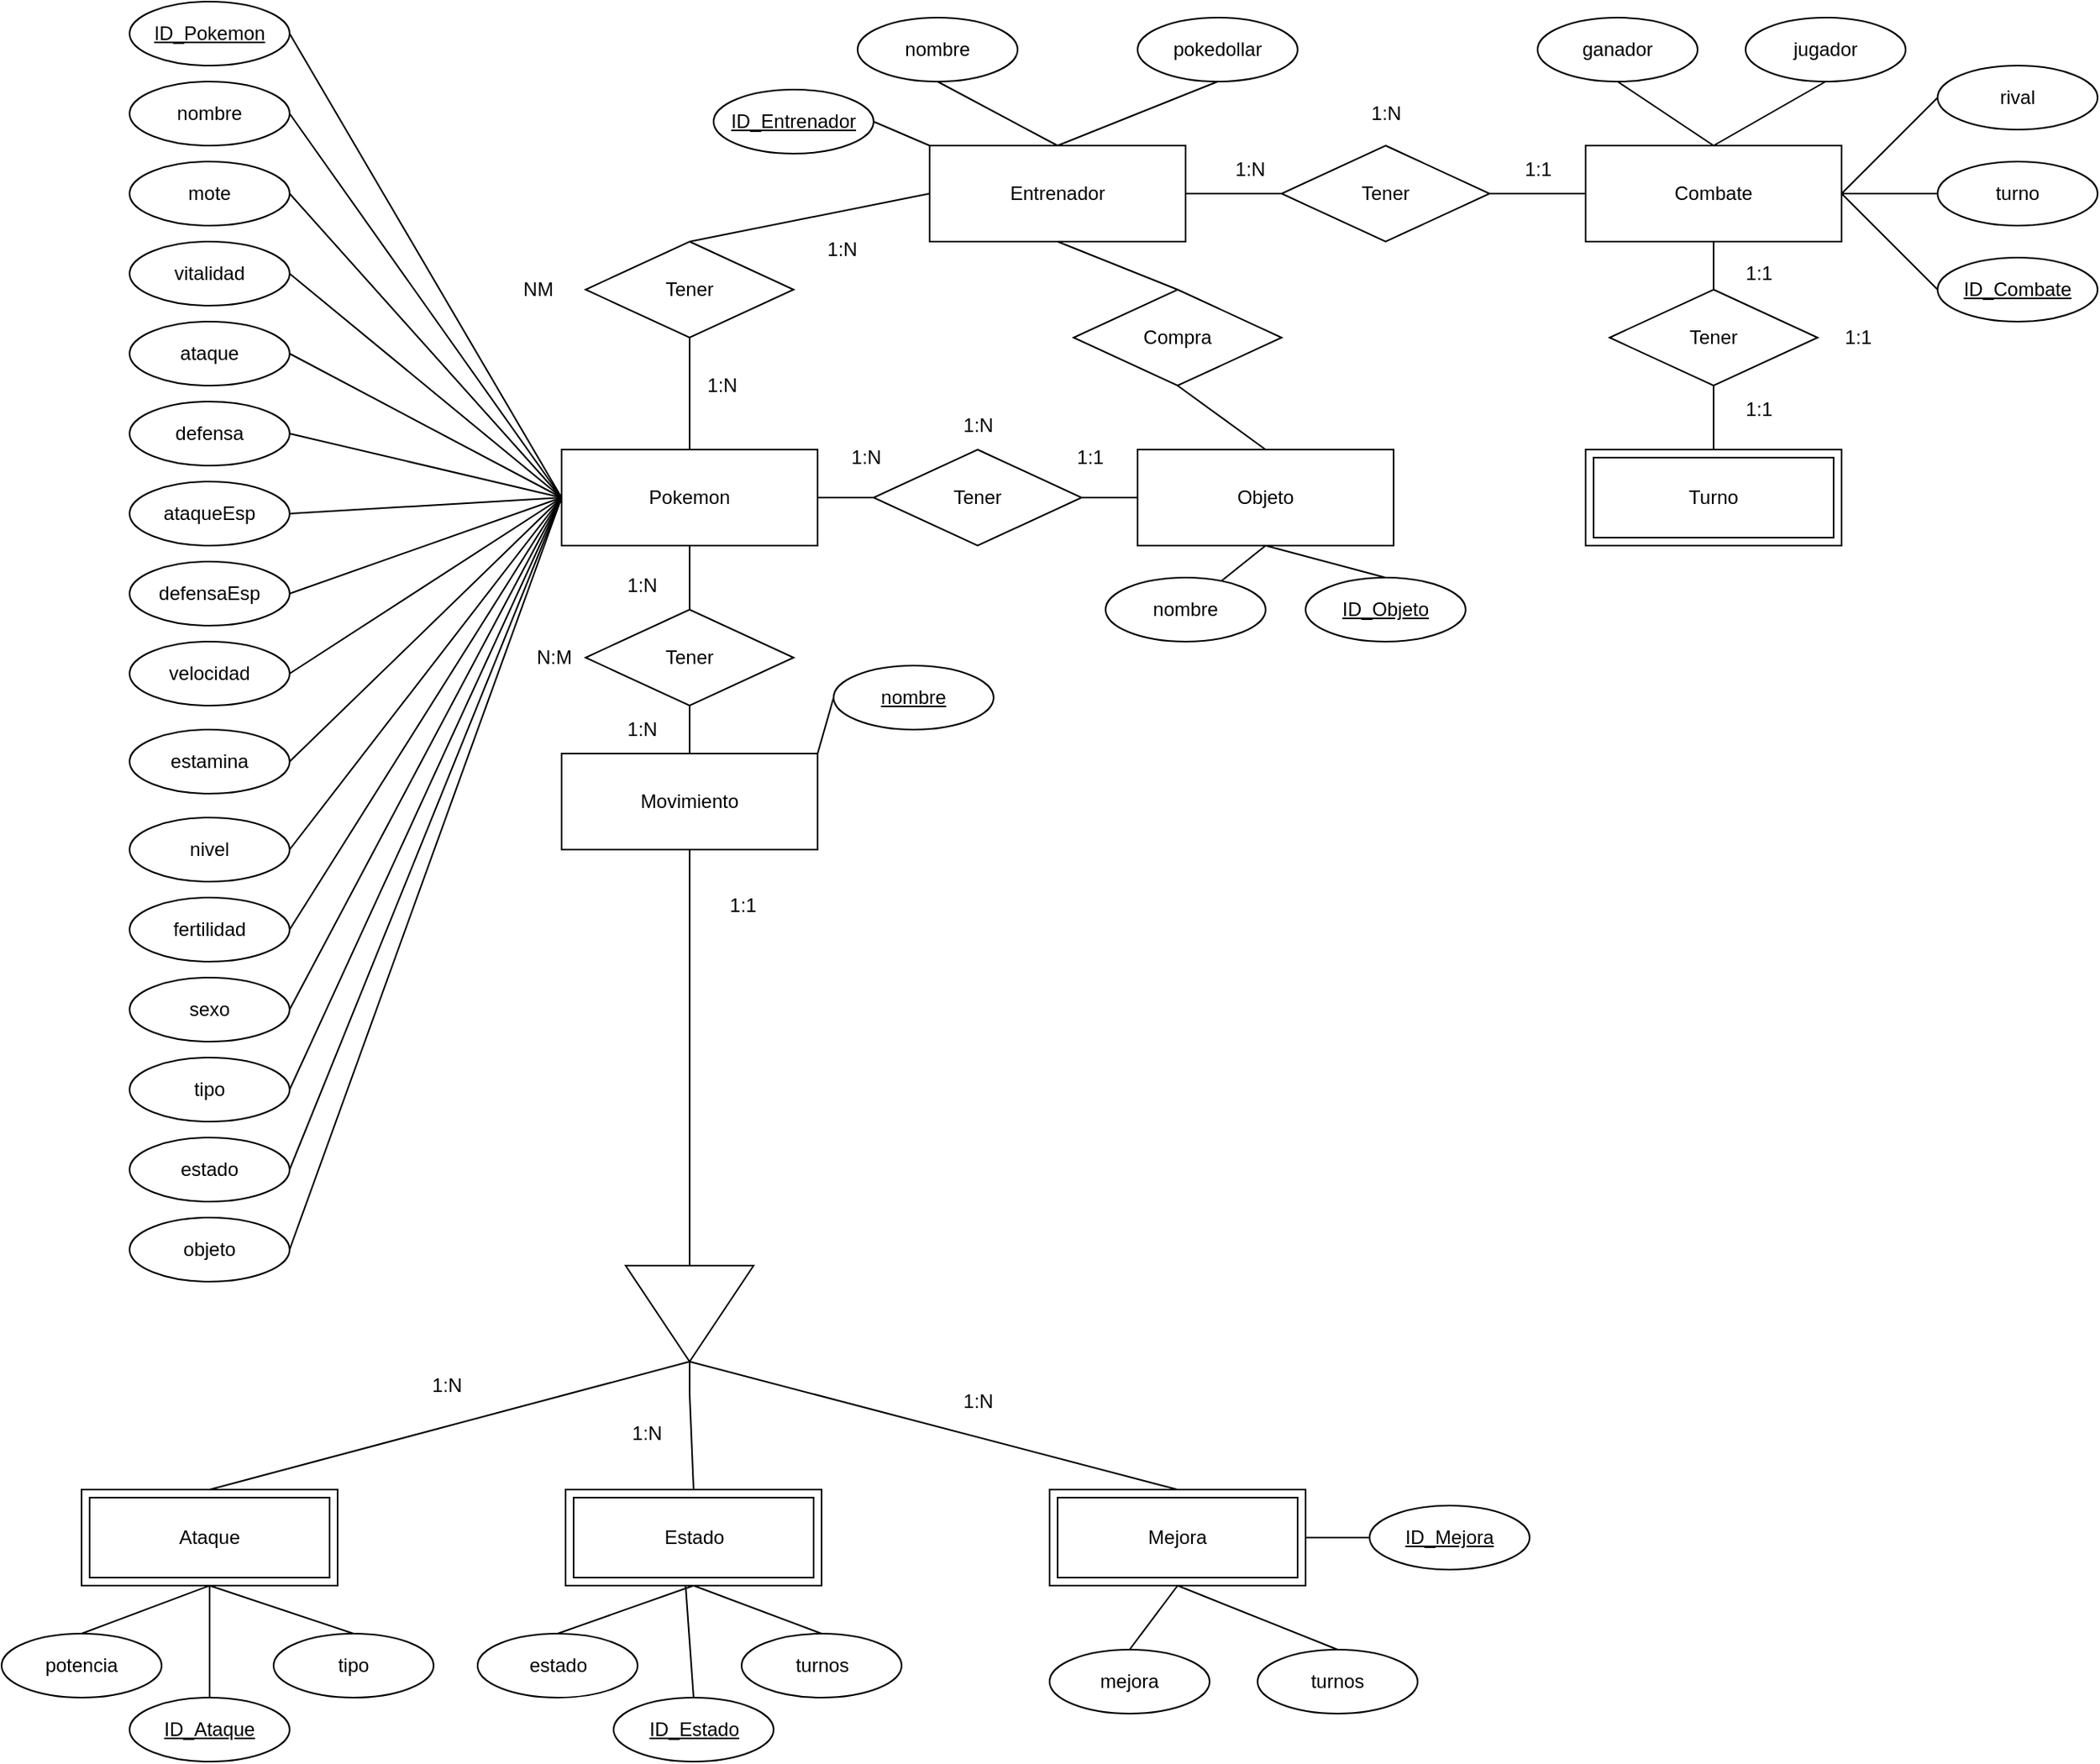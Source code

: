 <mxfile version="21.0.8" type="device"><diagram id="R2lEEEUBdFMjLlhIrx00" name="Page-1"><mxGraphModel dx="1290" dy="573" grid="1" gridSize="10" guides="1" tooltips="1" connect="1" arrows="1" fold="1" page="1" pageScale="1" pageWidth="2336" pageHeight="1654" math="0" shadow="0" extFonts="Permanent Marker^https://fonts.googleapis.com/css?family=Permanent+Marker"><root><mxCell id="0"/><mxCell id="1" parent="0"/><mxCell id="IlwlPCWpuFUstCvkWMvJ-2" value="Pokemon" style="whiteSpace=wrap;html=1;align=center;glass=0;gradientColor=none;" parent="1" vertex="1"><mxGeometry x="440" y="380" width="160" height="60" as="geometry"/></mxCell><mxCell id="IlwlPCWpuFUstCvkWMvJ-13" value="&lt;span style=&quot;border-color: var(--border-color);&quot;&gt;nombre&lt;/span&gt;" style="ellipse;whiteSpace=wrap;html=1;" parent="1" vertex="1"><mxGeometry x="170" y="150" width="100" height="40" as="geometry"/></mxCell><mxCell id="IlwlPCWpuFUstCvkWMvJ-14" value="mote" style="ellipse;whiteSpace=wrap;html=1;" parent="1" vertex="1"><mxGeometry x="170" y="200" width="100" height="40" as="geometry"/></mxCell><mxCell id="IlwlPCWpuFUstCvkWMvJ-15" value="vitalidad" style="ellipse;whiteSpace=wrap;html=1;" parent="1" vertex="1"><mxGeometry x="170" y="250" width="100" height="40" as="geometry"/></mxCell><mxCell id="IlwlPCWpuFUstCvkWMvJ-16" value="ataque" style="ellipse;whiteSpace=wrap;html=1;" parent="1" vertex="1"><mxGeometry x="170" y="300" width="100" height="40" as="geometry"/></mxCell><mxCell id="IlwlPCWpuFUstCvkWMvJ-17" value="defensa" style="ellipse;whiteSpace=wrap;html=1;" parent="1" vertex="1"><mxGeometry x="170" y="350" width="100" height="40" as="geometry"/></mxCell><mxCell id="IlwlPCWpuFUstCvkWMvJ-18" value="ataqueEsp" style="ellipse;whiteSpace=wrap;html=1;" parent="1" vertex="1"><mxGeometry x="170" y="400" width="100" height="40" as="geometry"/></mxCell><mxCell id="IlwlPCWpuFUstCvkWMvJ-19" value="defensaEsp" style="ellipse;whiteSpace=wrap;html=1;" parent="1" vertex="1"><mxGeometry x="170" y="450" width="100" height="40" as="geometry"/></mxCell><mxCell id="IlwlPCWpuFUstCvkWMvJ-20" value="velocidad" style="ellipse;whiteSpace=wrap;html=1;" parent="1" vertex="1"><mxGeometry x="170" y="500" width="100" height="40" as="geometry"/></mxCell><mxCell id="IlwlPCWpuFUstCvkWMvJ-21" value="estamina" style="ellipse;whiteSpace=wrap;html=1;" parent="1" vertex="1"><mxGeometry x="170" y="555" width="100" height="40" as="geometry"/></mxCell><mxCell id="IlwlPCWpuFUstCvkWMvJ-22" value="nivel" style="ellipse;whiteSpace=wrap;html=1;" parent="1" vertex="1"><mxGeometry x="170" y="610" width="100" height="40" as="geometry"/></mxCell><mxCell id="IlwlPCWpuFUstCvkWMvJ-23" value="fertilidad" style="ellipse;whiteSpace=wrap;html=1;" parent="1" vertex="1"><mxGeometry x="170" y="660" width="100" height="40" as="geometry"/></mxCell><mxCell id="IlwlPCWpuFUstCvkWMvJ-24" value="sexo" style="ellipse;whiteSpace=wrap;html=1;" parent="1" vertex="1"><mxGeometry x="170" y="710" width="100" height="40" as="geometry"/></mxCell><mxCell id="IlwlPCWpuFUstCvkWMvJ-25" value="tipo" style="ellipse;whiteSpace=wrap;html=1;" parent="1" vertex="1"><mxGeometry x="170" y="760" width="100" height="40" as="geometry"/></mxCell><mxCell id="IlwlPCWpuFUstCvkWMvJ-26" value="estado" style="ellipse;whiteSpace=wrap;html=1;" parent="1" vertex="1"><mxGeometry x="170" y="810" width="100" height="40" as="geometry"/></mxCell><mxCell id="IlwlPCWpuFUstCvkWMvJ-27" value="objeto" style="ellipse;whiteSpace=wrap;html=1;" parent="1" vertex="1"><mxGeometry x="170" y="860" width="100" height="40" as="geometry"/></mxCell><mxCell id="IlwlPCWpuFUstCvkWMvJ-29" value="Entrenador" style="whiteSpace=wrap;html=1;align=center;glass=0;gradientColor=none;" parent="1" vertex="1"><mxGeometry x="670" y="190" width="160" height="60" as="geometry"/></mxCell><mxCell id="IlwlPCWpuFUstCvkWMvJ-30" value="Ataque" style="shape=ext;margin=3;double=1;whiteSpace=wrap;html=1;align=center;glass=0;noLabel=0;" parent="1" vertex="1"><mxGeometry x="140" y="1030" width="160" height="60" as="geometry"/></mxCell><mxCell id="IlwlPCWpuFUstCvkWMvJ-33" value="Estado" style="shape=ext;margin=3;double=1;whiteSpace=wrap;html=1;align=center;glass=0;noLabel=0;" parent="1" vertex="1"><mxGeometry x="442.5" y="1030" width="160" height="60" as="geometry"/></mxCell><mxCell id="IlwlPCWpuFUstCvkWMvJ-34" value="Mejora" style="shape=ext;margin=3;double=1;whiteSpace=wrap;html=1;align=center;glass=0;noLabel=0;" parent="1" vertex="1"><mxGeometry x="745" y="1030" width="160" height="60" as="geometry"/></mxCell><mxCell id="IlwlPCWpuFUstCvkWMvJ-35" value="Movimiento" style="whiteSpace=wrap;html=1;align=center;glass=0;gradientColor=none;" parent="1" vertex="1"><mxGeometry x="440" y="570" width="160" height="60" as="geometry"/></mxCell><mxCell id="IlwlPCWpuFUstCvkWMvJ-36" value="" style="endArrow=none;html=1;rounded=0;exitX=1;exitY=0.5;exitDx=0;exitDy=0;entryX=0;entryY=0.5;entryDx=0;entryDy=0;" parent="1" source="IlwlPCWpuFUstCvkWMvJ-13" target="IlwlPCWpuFUstCvkWMvJ-2" edge="1"><mxGeometry relative="1" as="geometry"><mxPoint x="470" y="430" as="sourcePoint"/><mxPoint x="630" y="430" as="targetPoint"/></mxGeometry></mxCell><mxCell id="IlwlPCWpuFUstCvkWMvJ-37" value="" style="endArrow=none;html=1;rounded=0;exitX=1;exitY=0.5;exitDx=0;exitDy=0;entryX=0;entryY=0.5;entryDx=0;entryDy=0;" parent="1" source="IlwlPCWpuFUstCvkWMvJ-14" target="IlwlPCWpuFUstCvkWMvJ-2" edge="1"><mxGeometry relative="1" as="geometry"><mxPoint x="330" y="180" as="sourcePoint"/><mxPoint x="480" y="250" as="targetPoint"/></mxGeometry></mxCell><mxCell id="IlwlPCWpuFUstCvkWMvJ-38" value="" style="endArrow=none;html=1;rounded=0;exitX=1;exitY=0.5;exitDx=0;exitDy=0;entryX=0;entryY=0.5;entryDx=0;entryDy=0;" parent="1" source="IlwlPCWpuFUstCvkWMvJ-15" target="IlwlPCWpuFUstCvkWMvJ-2" edge="1"><mxGeometry relative="1" as="geometry"><mxPoint x="330" y="230" as="sourcePoint"/><mxPoint x="490" y="260" as="targetPoint"/></mxGeometry></mxCell><mxCell id="IlwlPCWpuFUstCvkWMvJ-39" value="" style="endArrow=none;html=1;rounded=0;exitX=1;exitY=0.5;exitDx=0;exitDy=0;entryX=0;entryY=0.5;entryDx=0;entryDy=0;" parent="1" source="IlwlPCWpuFUstCvkWMvJ-16" target="IlwlPCWpuFUstCvkWMvJ-2" edge="1"><mxGeometry relative="1" as="geometry"><mxPoint x="330" y="280" as="sourcePoint"/><mxPoint x="490" y="260" as="targetPoint"/></mxGeometry></mxCell><mxCell id="IlwlPCWpuFUstCvkWMvJ-40" value="" style="endArrow=none;html=1;rounded=0;exitX=1;exitY=0.5;exitDx=0;exitDy=0;entryX=0;entryY=0.5;entryDx=0;entryDy=0;" parent="1" source="IlwlPCWpuFUstCvkWMvJ-17" target="IlwlPCWpuFUstCvkWMvJ-2" edge="1"><mxGeometry relative="1" as="geometry"><mxPoint x="330" y="330" as="sourcePoint"/><mxPoint x="490" y="260" as="targetPoint"/></mxGeometry></mxCell><mxCell id="IlwlPCWpuFUstCvkWMvJ-41" value="" style="endArrow=none;html=1;rounded=0;exitX=1;exitY=0.5;exitDx=0;exitDy=0;entryX=0;entryY=0.5;entryDx=0;entryDy=0;" parent="1" source="IlwlPCWpuFUstCvkWMvJ-18" target="IlwlPCWpuFUstCvkWMvJ-2" edge="1"><mxGeometry relative="1" as="geometry"><mxPoint x="340" y="340" as="sourcePoint"/><mxPoint x="500" y="270" as="targetPoint"/></mxGeometry></mxCell><mxCell id="IlwlPCWpuFUstCvkWMvJ-42" value="" style="endArrow=none;html=1;rounded=0;exitX=1;exitY=0.5;exitDx=0;exitDy=0;entryX=0;entryY=0.5;entryDx=0;entryDy=0;" parent="1" source="IlwlPCWpuFUstCvkWMvJ-19" target="IlwlPCWpuFUstCvkWMvJ-2" edge="1"><mxGeometry relative="1" as="geometry"><mxPoint x="350" y="350" as="sourcePoint"/><mxPoint x="510" y="280" as="targetPoint"/></mxGeometry></mxCell><mxCell id="IlwlPCWpuFUstCvkWMvJ-43" value="" style="endArrow=none;html=1;rounded=0;exitX=1;exitY=0.5;exitDx=0;exitDy=0;entryX=0;entryY=0.5;entryDx=0;entryDy=0;" parent="1" source="IlwlPCWpuFUstCvkWMvJ-20" target="IlwlPCWpuFUstCvkWMvJ-2" edge="1"><mxGeometry relative="1" as="geometry"><mxPoint x="360" y="360" as="sourcePoint"/><mxPoint x="520" y="290" as="targetPoint"/></mxGeometry></mxCell><mxCell id="IlwlPCWpuFUstCvkWMvJ-44" value="" style="endArrow=none;html=1;rounded=0;exitX=1;exitY=0.5;exitDx=0;exitDy=0;entryX=0;entryY=0.5;entryDx=0;entryDy=0;" parent="1" source="IlwlPCWpuFUstCvkWMvJ-21" target="IlwlPCWpuFUstCvkWMvJ-2" edge="1"><mxGeometry relative="1" as="geometry"><mxPoint x="370" y="370" as="sourcePoint"/><mxPoint x="530" y="300" as="targetPoint"/></mxGeometry></mxCell><mxCell id="IlwlPCWpuFUstCvkWMvJ-45" value="" style="endArrow=none;html=1;rounded=0;exitX=1;exitY=0.5;exitDx=0;exitDy=0;entryX=0;entryY=0.5;entryDx=0;entryDy=0;" parent="1" source="IlwlPCWpuFUstCvkWMvJ-27" target="IlwlPCWpuFUstCvkWMvJ-2" edge="1"><mxGeometry relative="1" as="geometry"><mxPoint x="380" y="380" as="sourcePoint"/><mxPoint x="540" y="310" as="targetPoint"/></mxGeometry></mxCell><mxCell id="IlwlPCWpuFUstCvkWMvJ-46" value="" style="endArrow=none;html=1;rounded=0;exitX=1;exitY=0.5;exitDx=0;exitDy=0;entryX=0;entryY=0.5;entryDx=0;entryDy=0;" parent="1" source="IlwlPCWpuFUstCvkWMvJ-26" target="IlwlPCWpuFUstCvkWMvJ-2" edge="1"><mxGeometry relative="1" as="geometry"><mxPoint x="390" y="390" as="sourcePoint"/><mxPoint x="550" y="320" as="targetPoint"/></mxGeometry></mxCell><mxCell id="IlwlPCWpuFUstCvkWMvJ-47" value="" style="endArrow=none;html=1;rounded=0;exitX=1;exitY=0.5;exitDx=0;exitDy=0;entryX=0;entryY=0.5;entryDx=0;entryDy=0;" parent="1" source="IlwlPCWpuFUstCvkWMvJ-25" target="IlwlPCWpuFUstCvkWMvJ-2" edge="1"><mxGeometry relative="1" as="geometry"><mxPoint x="400" y="400" as="sourcePoint"/><mxPoint x="560" y="330" as="targetPoint"/></mxGeometry></mxCell><mxCell id="IlwlPCWpuFUstCvkWMvJ-48" value="" style="endArrow=none;html=1;rounded=0;exitX=1;exitY=0.5;exitDx=0;exitDy=0;entryX=0;entryY=0.5;entryDx=0;entryDy=0;" parent="1" source="IlwlPCWpuFUstCvkWMvJ-24" target="IlwlPCWpuFUstCvkWMvJ-2" edge="1"><mxGeometry relative="1" as="geometry"><mxPoint x="410" y="410" as="sourcePoint"/><mxPoint x="570" y="340" as="targetPoint"/></mxGeometry></mxCell><mxCell id="IlwlPCWpuFUstCvkWMvJ-49" value="" style="endArrow=none;html=1;rounded=0;exitX=1;exitY=0.5;exitDx=0;exitDy=0;entryX=0;entryY=0.5;entryDx=0;entryDy=0;" parent="1" source="IlwlPCWpuFUstCvkWMvJ-23" target="IlwlPCWpuFUstCvkWMvJ-2" edge="1"><mxGeometry relative="1" as="geometry"><mxPoint x="420" y="420" as="sourcePoint"/><mxPoint x="580" y="350" as="targetPoint"/></mxGeometry></mxCell><mxCell id="IlwlPCWpuFUstCvkWMvJ-50" value="" style="endArrow=none;html=1;rounded=0;exitX=1;exitY=0.5;exitDx=0;exitDy=0;entryX=0;entryY=0.5;entryDx=0;entryDy=0;" parent="1" source="IlwlPCWpuFUstCvkWMvJ-22" target="IlwlPCWpuFUstCvkWMvJ-2" edge="1"><mxGeometry relative="1" as="geometry"><mxPoint x="430" y="430" as="sourcePoint"/><mxPoint x="590" y="360" as="targetPoint"/></mxGeometry></mxCell><mxCell id="IlwlPCWpuFUstCvkWMvJ-51" value="Tener" style="rhombus;whiteSpace=wrap;html=1;glass=0;gradientColor=none;" parent="1" vertex="1"><mxGeometry x="455" y="480" width="130" height="60" as="geometry"/></mxCell><mxCell id="IlwlPCWpuFUstCvkWMvJ-54" value="" style="endArrow=none;html=1;rounded=0;exitX=0.5;exitY=0;exitDx=0;exitDy=0;entryX=0.5;entryY=1;entryDx=0;entryDy=0;" parent="1" source="IlwlPCWpuFUstCvkWMvJ-51" target="IlwlPCWpuFUstCvkWMvJ-2" edge="1"><mxGeometry relative="1" as="geometry"><mxPoint x="330" y="430" as="sourcePoint"/><mxPoint x="450" y="420" as="targetPoint"/></mxGeometry></mxCell><mxCell id="IlwlPCWpuFUstCvkWMvJ-55" value="" style="endArrow=none;html=1;rounded=0;exitX=0.5;exitY=0;exitDx=0;exitDy=0;entryX=0.5;entryY=1;entryDx=0;entryDy=0;" parent="1" source="IlwlPCWpuFUstCvkWMvJ-35" target="IlwlPCWpuFUstCvkWMvJ-51" edge="1"><mxGeometry relative="1" as="geometry"><mxPoint x="340" y="440" as="sourcePoint"/><mxPoint x="460" y="430" as="targetPoint"/></mxGeometry></mxCell><mxCell id="IlwlPCWpuFUstCvkWMvJ-60" value="" style="endArrow=none;html=1;rounded=0;entryX=0.5;entryY=0;entryDx=0;entryDy=0;exitX=1;exitY=0.5;exitDx=0;exitDy=0;" parent="1" source="n3iG6qPtIahuayClcCV3-8" target="IlwlPCWpuFUstCvkWMvJ-34" edge="1"><mxGeometry relative="1" as="geometry"><mxPoint x="695" y="1060" as="sourcePoint"/><mxPoint x="575" y="1070" as="targetPoint"/></mxGeometry></mxCell><mxCell id="IlwlPCWpuFUstCvkWMvJ-62" value="" style="endArrow=none;html=1;rounded=0;exitX=0.5;exitY=1;exitDx=0;exitDy=0;entryX=0;entryY=0.5;entryDx=0;entryDy=0;" parent="1" source="IlwlPCWpuFUstCvkWMvJ-35" target="n3iG6qPtIahuayClcCV3-8" edge="1"><mxGeometry relative="1" as="geometry"><mxPoint x="610" y="640" as="sourcePoint"/><mxPoint x="520" y="720" as="targetPoint"/></mxGeometry></mxCell><mxCell id="IlwlPCWpuFUstCvkWMvJ-63" value="" style="endArrow=none;html=1;rounded=0;entryX=1;entryY=0.5;entryDx=0;entryDy=0;exitX=0.5;exitY=0;exitDx=0;exitDy=0;" parent="1" source="IlwlPCWpuFUstCvkWMvJ-30" target="n3iG6qPtIahuayClcCV3-8" edge="1"><mxGeometry relative="1" as="geometry"><mxPoint x="400" y="910" as="sourcePoint"/><mxPoint x="340" y="1000" as="targetPoint"/></mxGeometry></mxCell><mxCell id="IlwlPCWpuFUstCvkWMvJ-64" value="" style="endArrow=none;html=1;rounded=0;entryX=1;entryY=0.5;entryDx=0;entryDy=0;exitX=0.5;exitY=0;exitDx=0;exitDy=0;" parent="1" source="IlwlPCWpuFUstCvkWMvJ-33" target="n3iG6qPtIahuayClcCV3-8" edge="1"><mxGeometry relative="1" as="geometry"><mxPoint x="520" y="1010" as="sourcePoint"/><mxPoint x="477.5" y="985" as="targetPoint"/><Array as="points"><mxPoint x="520" y="970"/></Array></mxGeometry></mxCell><mxCell id="IlwlPCWpuFUstCvkWMvJ-65" value="potencia" style="ellipse;whiteSpace=wrap;html=1;" parent="1" vertex="1"><mxGeometry x="90" y="1120" width="100" height="40" as="geometry"/></mxCell><mxCell id="IlwlPCWpuFUstCvkWMvJ-66" value="tipo" style="ellipse;whiteSpace=wrap;html=1;" parent="1" vertex="1"><mxGeometry x="260" y="1120" width="100" height="40" as="geometry"/></mxCell><mxCell id="IlwlPCWpuFUstCvkWMvJ-67" value="" style="endArrow=none;html=1;rounded=0;exitX=0.5;exitY=1;exitDx=0;exitDy=0;entryX=0.5;entryY=0;entryDx=0;entryDy=0;" parent="1" source="IlwlPCWpuFUstCvkWMvJ-30" target="IlwlPCWpuFUstCvkWMvJ-65" edge="1"><mxGeometry relative="1" as="geometry"><mxPoint x="280" y="760" as="sourcePoint"/><mxPoint x="280" y="720" as="targetPoint"/></mxGeometry></mxCell><mxCell id="IlwlPCWpuFUstCvkWMvJ-68" value="" style="endArrow=none;html=1;rounded=0;exitX=0.5;exitY=1;exitDx=0;exitDy=0;entryX=0.5;entryY=0;entryDx=0;entryDy=0;" parent="1" source="IlwlPCWpuFUstCvkWMvJ-30" edge="1"><mxGeometry relative="1" as="geometry"><mxPoint x="230" y="1100" as="sourcePoint"/><mxPoint x="310" y="1120" as="targetPoint"/></mxGeometry></mxCell><mxCell id="IlwlPCWpuFUstCvkWMvJ-69" value="estado" style="ellipse;whiteSpace=wrap;html=1;" parent="1" vertex="1"><mxGeometry x="387.5" y="1120" width="100" height="40" as="geometry"/></mxCell><mxCell id="IlwlPCWpuFUstCvkWMvJ-70" value="turnos" style="ellipse;whiteSpace=wrap;html=1;" parent="1" vertex="1"><mxGeometry x="552.5" y="1120" width="100" height="40" as="geometry"/></mxCell><mxCell id="IlwlPCWpuFUstCvkWMvJ-72" value="" style="endArrow=none;html=1;rounded=0;entryX=0.5;entryY=1;entryDx=0;entryDy=0;exitX=0.5;exitY=0;exitDx=0;exitDy=0;" parent="1" source="IlwlPCWpuFUstCvkWMvJ-69" target="IlwlPCWpuFUstCvkWMvJ-33" edge="1"><mxGeometry relative="1" as="geometry"><mxPoint x="532.5" y="1040" as="sourcePoint"/><mxPoint x="480.0" y="995" as="targetPoint"/></mxGeometry></mxCell><mxCell id="IlwlPCWpuFUstCvkWMvJ-73" value="" style="endArrow=none;html=1;rounded=0;entryX=0.5;entryY=1;entryDx=0;entryDy=0;exitX=0.5;exitY=0;exitDx=0;exitDy=0;" parent="1" source="IlwlPCWpuFUstCvkWMvJ-70" target="IlwlPCWpuFUstCvkWMvJ-33" edge="1"><mxGeometry relative="1" as="geometry"><mxPoint x="472.5" y="1130" as="sourcePoint"/><mxPoint x="532.5" y="1100" as="targetPoint"/></mxGeometry></mxCell><mxCell id="IlwlPCWpuFUstCvkWMvJ-74" value="mejora" style="ellipse;whiteSpace=wrap;html=1;" parent="1" vertex="1"><mxGeometry x="745" y="1130" width="100" height="40" as="geometry"/></mxCell><mxCell id="IlwlPCWpuFUstCvkWMvJ-75" value="turnos" style="ellipse;whiteSpace=wrap;html=1;" parent="1" vertex="1"><mxGeometry x="875" y="1130" width="100" height="40" as="geometry"/></mxCell><mxCell id="IlwlPCWpuFUstCvkWMvJ-76" value="" style="endArrow=none;html=1;rounded=0;entryX=0.5;entryY=1;entryDx=0;entryDy=0;exitX=0.5;exitY=0;exitDx=0;exitDy=0;" parent="1" source="IlwlPCWpuFUstCvkWMvJ-74" target="IlwlPCWpuFUstCvkWMvJ-34" edge="1"><mxGeometry relative="1" as="geometry"><mxPoint x="755" y="1320" as="sourcePoint"/><mxPoint x="675.0" y="1290" as="targetPoint"/></mxGeometry></mxCell><mxCell id="IlwlPCWpuFUstCvkWMvJ-77" value="" style="endArrow=none;html=1;rounded=0;entryX=0.5;entryY=1;entryDx=0;entryDy=0;exitX=0.5;exitY=0;exitDx=0;exitDy=0;" parent="1" source="IlwlPCWpuFUstCvkWMvJ-75" target="IlwlPCWpuFUstCvkWMvJ-34" edge="1"><mxGeometry relative="1" as="geometry"><mxPoint x="805" y="1140" as="sourcePoint"/><mxPoint x="835" y="1100" as="targetPoint"/></mxGeometry></mxCell><mxCell id="IlwlPCWpuFUstCvkWMvJ-78" value="&lt;u&gt;nombre&lt;/u&gt;" style="ellipse;whiteSpace=wrap;html=1;" parent="1" vertex="1"><mxGeometry x="610" y="515" width="100" height="40" as="geometry"/></mxCell><mxCell id="IlwlPCWpuFUstCvkWMvJ-79" value="" style="endArrow=none;html=1;rounded=0;exitX=1;exitY=0;exitDx=0;exitDy=0;entryX=0;entryY=0.5;entryDx=0;entryDy=0;" parent="1" source="IlwlPCWpuFUstCvkWMvJ-35" target="IlwlPCWpuFUstCvkWMvJ-78" edge="1"><mxGeometry relative="1" as="geometry"><mxPoint x="530" y="490" as="sourcePoint"/><mxPoint x="530" y="450" as="targetPoint"/></mxGeometry></mxCell><mxCell id="IlwlPCWpuFUstCvkWMvJ-80" value="Tener" style="rhombus;whiteSpace=wrap;html=1;glass=0;gradientColor=none;" parent="1" vertex="1"><mxGeometry x="455" y="250" width="130" height="60" as="geometry"/></mxCell><mxCell id="IlwlPCWpuFUstCvkWMvJ-81" value="" style="endArrow=none;html=1;rounded=0;exitX=0.5;exitY=1;exitDx=0;exitDy=0;entryX=0.5;entryY=0;entryDx=0;entryDy=0;" parent="1" source="IlwlPCWpuFUstCvkWMvJ-80" target="IlwlPCWpuFUstCvkWMvJ-2" edge="1"><mxGeometry relative="1" as="geometry"><mxPoint x="530" y="490" as="sourcePoint"/><mxPoint x="530" y="450" as="targetPoint"/></mxGeometry></mxCell><mxCell id="IlwlPCWpuFUstCvkWMvJ-82" value="" style="endArrow=none;html=1;rounded=0;exitX=0;exitY=0.5;exitDx=0;exitDy=0;entryX=0.5;entryY=0;entryDx=0;entryDy=0;" parent="1" source="IlwlPCWpuFUstCvkWMvJ-29" target="IlwlPCWpuFUstCvkWMvJ-80" edge="1"><mxGeometry relative="1" as="geometry"><mxPoint x="530" y="320" as="sourcePoint"/><mxPoint x="530" y="390" as="targetPoint"/></mxGeometry></mxCell><mxCell id="IlwlPCWpuFUstCvkWMvJ-83" value="nombre" style="ellipse;whiteSpace=wrap;html=1;" parent="1" vertex="1"><mxGeometry x="625" y="110" width="100" height="40" as="geometry"/></mxCell><mxCell id="IlwlPCWpuFUstCvkWMvJ-84" value="pokedollar" style="ellipse;whiteSpace=wrap;html=1;" parent="1" vertex="1"><mxGeometry x="800" y="110" width="100" height="40" as="geometry"/></mxCell><mxCell id="IlwlPCWpuFUstCvkWMvJ-85" value="" style="endArrow=none;html=1;rounded=0;exitX=0.5;exitY=1;exitDx=0;exitDy=0;entryX=0.5;entryY=0;entryDx=0;entryDy=0;" parent="1" source="IlwlPCWpuFUstCvkWMvJ-83" target="IlwlPCWpuFUstCvkWMvJ-29" edge="1"><mxGeometry relative="1" as="geometry"><mxPoint x="680" y="230" as="sourcePoint"/><mxPoint x="530" y="260" as="targetPoint"/></mxGeometry></mxCell><mxCell id="IlwlPCWpuFUstCvkWMvJ-86" value="" style="endArrow=none;html=1;rounded=0;exitX=0.5;exitY=1;exitDx=0;exitDy=0;entryX=0.5;entryY=0;entryDx=0;entryDy=0;" parent="1" source="IlwlPCWpuFUstCvkWMvJ-84" target="IlwlPCWpuFUstCvkWMvJ-29" edge="1"><mxGeometry relative="1" as="geometry"><mxPoint x="685" y="160" as="sourcePoint"/><mxPoint x="760.0" y="200" as="targetPoint"/></mxGeometry></mxCell><mxCell id="IlwlPCWpuFUstCvkWMvJ-91" value="Tener" style="rhombus;whiteSpace=wrap;html=1;glass=0;gradientColor=none;" parent="1" vertex="1"><mxGeometry x="890" y="190" width="130" height="60" as="geometry"/></mxCell><mxCell id="IlwlPCWpuFUstCvkWMvJ-92" value="" style="endArrow=none;html=1;rounded=0;exitX=0;exitY=0.5;exitDx=0;exitDy=0;entryX=1;entryY=0.5;entryDx=0;entryDy=0;" parent="1" source="IlwlPCWpuFUstCvkWMvJ-91" target="IlwlPCWpuFUstCvkWMvJ-29" edge="1"><mxGeometry relative="1" as="geometry"><mxPoint x="860" y="160" as="sourcePoint"/><mxPoint x="760.0" y="200" as="targetPoint"/></mxGeometry></mxCell><mxCell id="IlwlPCWpuFUstCvkWMvJ-93" value="" style="endArrow=none;html=1;rounded=0;exitX=0;exitY=0.5;exitDx=0;exitDy=0;entryX=1;entryY=0.5;entryDx=0;entryDy=0;" parent="1" target="IlwlPCWpuFUstCvkWMvJ-91" edge="1"><mxGeometry relative="1" as="geometry"><mxPoint x="1080" y="220" as="sourcePoint"/><mxPoint x="840.0" y="230" as="targetPoint"/></mxGeometry></mxCell><mxCell id="IlwlPCWpuFUstCvkWMvJ-94" value="ganador" style="ellipse;whiteSpace=wrap;html=1;" parent="1" vertex="1"><mxGeometry x="1050" y="110" width="100" height="40" as="geometry"/></mxCell><mxCell id="IlwlPCWpuFUstCvkWMvJ-95" value="jugador" style="ellipse;whiteSpace=wrap;html=1;" parent="1" vertex="1"><mxGeometry x="1180" y="110" width="100" height="40" as="geometry"/></mxCell><mxCell id="IlwlPCWpuFUstCvkWMvJ-96" value="rival" style="ellipse;whiteSpace=wrap;html=1;" parent="1" vertex="1"><mxGeometry x="1300" y="140" width="100" height="40" as="geometry"/></mxCell><mxCell id="IlwlPCWpuFUstCvkWMvJ-97" value="turno" style="ellipse;whiteSpace=wrap;html=1;" parent="1" vertex="1"><mxGeometry x="1300" y="200" width="100" height="40" as="geometry"/></mxCell><mxCell id="IlwlPCWpuFUstCvkWMvJ-98" value="" style="endArrow=none;html=1;rounded=0;exitX=0.5;exitY=1;exitDx=0;exitDy=0;entryX=0.5;entryY=0;entryDx=0;entryDy=0;" parent="1" source="IlwlPCWpuFUstCvkWMvJ-94" edge="1"><mxGeometry relative="1" as="geometry"><mxPoint x="680" y="230" as="sourcePoint"/><mxPoint x="1160" y="190" as="targetPoint"/></mxGeometry></mxCell><mxCell id="IlwlPCWpuFUstCvkWMvJ-99" value="" style="endArrow=none;html=1;rounded=0;exitX=0.5;exitY=1;exitDx=0;exitDy=0;entryX=0.5;entryY=0;entryDx=0;entryDy=0;" parent="1" source="IlwlPCWpuFUstCvkWMvJ-95" edge="1"><mxGeometry relative="1" as="geometry"><mxPoint x="1110" y="160" as="sourcePoint"/><mxPoint x="1160" y="190" as="targetPoint"/></mxGeometry></mxCell><mxCell id="IlwlPCWpuFUstCvkWMvJ-100" value="" style="endArrow=none;html=1;rounded=0;exitX=0;exitY=0.5;exitDx=0;exitDy=0;entryX=1;entryY=0.5;entryDx=0;entryDy=0;" parent="1" source="IlwlPCWpuFUstCvkWMvJ-96" edge="1"><mxGeometry relative="1" as="geometry"><mxPoint x="1240" y="160" as="sourcePoint"/><mxPoint x="1240" y="220" as="targetPoint"/></mxGeometry></mxCell><mxCell id="IlwlPCWpuFUstCvkWMvJ-101" value="" style="endArrow=none;html=1;rounded=0;exitX=0;exitY=0.5;exitDx=0;exitDy=0;entryX=1;entryY=0.5;entryDx=0;entryDy=0;" parent="1" source="IlwlPCWpuFUstCvkWMvJ-97" edge="1"><mxGeometry relative="1" as="geometry"><mxPoint x="1310.0" y="170" as="sourcePoint"/><mxPoint x="1240" y="220" as="targetPoint"/></mxGeometry></mxCell><mxCell id="IlwlPCWpuFUstCvkWMvJ-102" value="Turno" style="shape=ext;margin=3;double=1;whiteSpace=wrap;html=1;align=center;glass=0;noLabel=0;" parent="1" vertex="1"><mxGeometry x="1080" y="380" width="160" height="60" as="geometry"/></mxCell><mxCell id="IlwlPCWpuFUstCvkWMvJ-103" value="Tener" style="rhombus;whiteSpace=wrap;html=1;glass=0;gradientColor=none;" parent="1" vertex="1"><mxGeometry x="1095" y="280" width="130" height="60" as="geometry"/></mxCell><mxCell id="IlwlPCWpuFUstCvkWMvJ-104" value="" style="endArrow=none;html=1;rounded=0;exitX=0.5;exitY=1;exitDx=0;exitDy=0;entryX=0.5;entryY=0;entryDx=0;entryDy=0;" parent="1" target="IlwlPCWpuFUstCvkWMvJ-103" edge="1"><mxGeometry relative="1" as="geometry"><mxPoint x="1160" y="250" as="sourcePoint"/><mxPoint x="1170" y="200" as="targetPoint"/></mxGeometry></mxCell><mxCell id="IlwlPCWpuFUstCvkWMvJ-105" value="" style="endArrow=none;html=1;rounded=0;exitX=0.5;exitY=1;exitDx=0;exitDy=0;entryX=0.5;entryY=0;entryDx=0;entryDy=0;" parent="1" source="IlwlPCWpuFUstCvkWMvJ-103" target="IlwlPCWpuFUstCvkWMvJ-102" edge="1"><mxGeometry relative="1" as="geometry"><mxPoint x="1170" y="260" as="sourcePoint"/><mxPoint x="1170" y="290" as="targetPoint"/></mxGeometry></mxCell><mxCell id="IlwlPCWpuFUstCvkWMvJ-106" value="Objeto" style="whiteSpace=wrap;html=1;align=center;glass=0;gradientColor=none;" parent="1" vertex="1"><mxGeometry x="800" y="380" width="160" height="60" as="geometry"/></mxCell><mxCell id="IlwlPCWpuFUstCvkWMvJ-107" value="Tener" style="rhombus;whiteSpace=wrap;html=1;glass=0;gradientColor=none;" parent="1" vertex="1"><mxGeometry x="635" y="380" width="130" height="60" as="geometry"/></mxCell><mxCell id="IlwlPCWpuFUstCvkWMvJ-108" value="" style="endArrow=none;html=1;rounded=0;exitX=0;exitY=0.5;exitDx=0;exitDy=0;entryX=1;entryY=0.5;entryDx=0;entryDy=0;" parent="1" source="IlwlPCWpuFUstCvkWMvJ-107" target="IlwlPCWpuFUstCvkWMvJ-2" edge="1"><mxGeometry relative="1" as="geometry"><mxPoint x="900" y="230" as="sourcePoint"/><mxPoint x="840.0" y="230" as="targetPoint"/></mxGeometry></mxCell><mxCell id="IlwlPCWpuFUstCvkWMvJ-109" value="" style="endArrow=none;html=1;rounded=0;exitX=0;exitY=0.5;exitDx=0;exitDy=0;entryX=1;entryY=0.5;entryDx=0;entryDy=0;" parent="1" source="IlwlPCWpuFUstCvkWMvJ-106" target="IlwlPCWpuFUstCvkWMvJ-107" edge="1"><mxGeometry relative="1" as="geometry"><mxPoint x="645" y="420" as="sourcePoint"/><mxPoint x="610" y="420" as="targetPoint"/></mxGeometry></mxCell><mxCell id="IlwlPCWpuFUstCvkWMvJ-110" value="1:1" style="text;html=1;align=center;verticalAlign=middle;resizable=0;points=[];autosize=1;strokeColor=none;fillColor=none;" parent="1" vertex="1"><mxGeometry x="1030" y="190" width="40" height="30" as="geometry"/></mxCell><mxCell id="IlwlPCWpuFUstCvkWMvJ-111" value="1:N" style="text;html=1;align=center;verticalAlign=middle;resizable=0;points=[];autosize=1;strokeColor=none;fillColor=none;" parent="1" vertex="1"><mxGeometry x="850" y="190" width="40" height="30" as="geometry"/></mxCell><mxCell id="IlwlPCWpuFUstCvkWMvJ-112" value="1:N" style="text;html=1;align=center;verticalAlign=middle;resizable=0;points=[];autosize=1;strokeColor=none;fillColor=none;" parent="1" vertex="1"><mxGeometry x="935" y="155" width="40" height="30" as="geometry"/></mxCell><mxCell id="IlwlPCWpuFUstCvkWMvJ-113" value="1:1" style="text;html=1;align=center;verticalAlign=middle;resizable=0;points=[];autosize=1;strokeColor=none;fillColor=none;" parent="1" vertex="1"><mxGeometry x="1168" y="340" width="40" height="30" as="geometry"/></mxCell><mxCell id="IlwlPCWpuFUstCvkWMvJ-114" value="1:1" style="text;html=1;align=center;verticalAlign=middle;resizable=0;points=[];autosize=1;strokeColor=none;fillColor=none;" parent="1" vertex="1"><mxGeometry x="1168" y="255" width="40" height="30" as="geometry"/></mxCell><mxCell id="IlwlPCWpuFUstCvkWMvJ-115" value="1:1" style="text;html=1;align=center;verticalAlign=middle;resizable=0;points=[];autosize=1;strokeColor=none;fillColor=none;" parent="1" vertex="1"><mxGeometry x="1230" y="295" width="40" height="30" as="geometry"/></mxCell><mxCell id="IlwlPCWpuFUstCvkWMvJ-116" value="1:N" style="text;html=1;align=center;verticalAlign=middle;resizable=0;points=[];autosize=1;strokeColor=none;fillColor=none;" parent="1" vertex="1"><mxGeometry x="520" y="325" width="40" height="30" as="geometry"/></mxCell><mxCell id="IlwlPCWpuFUstCvkWMvJ-117" value="1:N" style="text;html=1;align=center;verticalAlign=middle;resizable=0;points=[];autosize=1;strokeColor=none;fillColor=none;" parent="1" vertex="1"><mxGeometry x="595" y="240" width="40" height="30" as="geometry"/></mxCell><mxCell id="IlwlPCWpuFUstCvkWMvJ-118" value="NM" style="text;html=1;align=center;verticalAlign=middle;resizable=0;points=[];autosize=1;strokeColor=none;fillColor=none;" parent="1" vertex="1"><mxGeometry x="405" y="265" width="40" height="30" as="geometry"/></mxCell><mxCell id="IlwlPCWpuFUstCvkWMvJ-119" value="1:N" style="text;html=1;align=center;verticalAlign=middle;resizable=0;points=[];autosize=1;strokeColor=none;fillColor=none;" parent="1" vertex="1"><mxGeometry x="610" y="370" width="40" height="30" as="geometry"/></mxCell><mxCell id="IlwlPCWpuFUstCvkWMvJ-120" value="1:1" style="text;html=1;align=center;verticalAlign=middle;resizable=0;points=[];autosize=1;strokeColor=none;fillColor=none;" parent="1" vertex="1"><mxGeometry x="750" y="370" width="40" height="30" as="geometry"/></mxCell><mxCell id="IlwlPCWpuFUstCvkWMvJ-121" value="1:N" style="text;html=1;align=center;verticalAlign=middle;resizable=0;points=[];autosize=1;strokeColor=none;fillColor=none;" parent="1" vertex="1"><mxGeometry x="680" y="350" width="40" height="30" as="geometry"/></mxCell><mxCell id="IlwlPCWpuFUstCvkWMvJ-122" value="1:N" style="text;html=1;align=center;verticalAlign=middle;resizable=0;points=[];autosize=1;strokeColor=none;fillColor=none;" parent="1" vertex="1"><mxGeometry x="470" y="540" width="40" height="30" as="geometry"/></mxCell><mxCell id="IlwlPCWpuFUstCvkWMvJ-123" value="1:N" style="text;html=1;align=center;verticalAlign=middle;resizable=0;points=[];autosize=1;strokeColor=none;fillColor=none;" parent="1" vertex="1"><mxGeometry x="470" y="450" width="40" height="30" as="geometry"/></mxCell><mxCell id="IlwlPCWpuFUstCvkWMvJ-124" value="N:M" style="text;html=1;align=center;verticalAlign=middle;resizable=0;points=[];autosize=1;strokeColor=none;fillColor=none;" parent="1" vertex="1"><mxGeometry x="410" y="495" width="50" height="30" as="geometry"/></mxCell><mxCell id="IlwlPCWpuFUstCvkWMvJ-132" value="1:1" style="text;html=1;align=center;verticalAlign=middle;resizable=0;points=[];autosize=1;strokeColor=none;fillColor=none;" parent="1" vertex="1"><mxGeometry x="532.5" y="650" width="40" height="30" as="geometry"/></mxCell><mxCell id="IlwlPCWpuFUstCvkWMvJ-136" value="1:N" style="text;html=1;align=center;verticalAlign=middle;resizable=0;points=[];autosize=1;strokeColor=none;fillColor=none;" parent="1" vertex="1"><mxGeometry x="680" y="960" width="40" height="30" as="geometry"/></mxCell><mxCell id="IlwlPCWpuFUstCvkWMvJ-137" value="&lt;u&gt;ID_Ataque&lt;/u&gt;" style="ellipse;whiteSpace=wrap;html=1;" parent="1" vertex="1"><mxGeometry x="170" y="1160" width="100" height="40" as="geometry"/></mxCell><mxCell id="IlwlPCWpuFUstCvkWMvJ-138" value="" style="endArrow=none;html=1;rounded=0;exitX=0.5;exitY=1;exitDx=0;exitDy=0;entryX=0.5;entryY=0;entryDx=0;entryDy=0;" parent="1" source="IlwlPCWpuFUstCvkWMvJ-30" target="IlwlPCWpuFUstCvkWMvJ-137" edge="1"><mxGeometry relative="1" as="geometry"><mxPoint x="230" y="1100" as="sourcePoint"/><mxPoint x="165" y="1130" as="targetPoint"/></mxGeometry></mxCell><mxCell id="IlwlPCWpuFUstCvkWMvJ-139" value="&lt;u&gt;ID_Estado&lt;/u&gt;" style="ellipse;whiteSpace=wrap;html=1;" parent="1" vertex="1"><mxGeometry x="472.5" y="1160" width="100" height="40" as="geometry"/></mxCell><mxCell id="IlwlPCWpuFUstCvkWMvJ-140" value="" style="endArrow=none;html=1;rounded=0;exitX=0.5;exitY=0;exitDx=0;exitDy=0;" parent="1" source="IlwlPCWpuFUstCvkWMvJ-139" edge="1"><mxGeometry relative="1" as="geometry"><mxPoint x="242.5" y="1100" as="sourcePoint"/><mxPoint x="517.5" y="1090" as="targetPoint"/></mxGeometry></mxCell><mxCell id="IlwlPCWpuFUstCvkWMvJ-141" value="&lt;u&gt;ID_Mejora&lt;/u&gt;" style="ellipse;whiteSpace=wrap;html=1;" parent="1" vertex="1"><mxGeometry x="945" y="1040" width="100" height="40" as="geometry"/></mxCell><mxCell id="IlwlPCWpuFUstCvkWMvJ-142" value="" style="endArrow=none;html=1;rounded=0;exitX=0;exitY=0.5;exitDx=0;exitDy=0;entryX=1;entryY=0.5;entryDx=0;entryDy=0;" parent="1" source="IlwlPCWpuFUstCvkWMvJ-141" target="IlwlPCWpuFUstCvkWMvJ-34" edge="1"><mxGeometry relative="1" as="geometry"><mxPoint x="795" y="1260" as="sourcePoint"/><mxPoint x="755" y="1260" as="targetPoint"/></mxGeometry></mxCell><mxCell id="IlwlPCWpuFUstCvkWMvJ-143" value="&lt;span style=&quot;border-color: var(--border-color);&quot;&gt;&lt;u&gt;ID_Pokemon&lt;/u&gt;&lt;/span&gt;" style="ellipse;whiteSpace=wrap;html=1;" parent="1" vertex="1"><mxGeometry x="170" y="100" width="100" height="40" as="geometry"/></mxCell><mxCell id="IlwlPCWpuFUstCvkWMvJ-144" value="" style="endArrow=none;html=1;rounded=0;entryX=1;entryY=0.5;entryDx=0;entryDy=0;exitX=0;exitY=0.5;exitDx=0;exitDy=0;" parent="1" source="IlwlPCWpuFUstCvkWMvJ-2" target="IlwlPCWpuFUstCvkWMvJ-143" edge="1"><mxGeometry relative="1" as="geometry"><mxPoint x="510" y="210" as="sourcePoint"/><mxPoint x="1010" y="610" as="targetPoint"/></mxGeometry></mxCell><mxCell id="IlwlPCWpuFUstCvkWMvJ-145" value="&lt;span style=&quot;border-color: var(--border-color);&quot;&gt;&lt;u&gt;ID_Entrenador&lt;/u&gt;&lt;/span&gt;" style="ellipse;whiteSpace=wrap;html=1;" parent="1" vertex="1"><mxGeometry x="535" y="155" width="100" height="40" as="geometry"/></mxCell><mxCell id="IlwlPCWpuFUstCvkWMvJ-146" value="" style="endArrow=none;html=1;rounded=0;exitX=1;exitY=0.5;exitDx=0;exitDy=0;entryX=0;entryY=0;entryDx=0;entryDy=0;" parent="1" source="IlwlPCWpuFUstCvkWMvJ-145" target="IlwlPCWpuFUstCvkWMvJ-29" edge="1"><mxGeometry relative="1" as="geometry"><mxPoint x="685.0" y="160" as="sourcePoint"/><mxPoint x="750" y="190" as="targetPoint"/></mxGeometry></mxCell><mxCell id="IlwlPCWpuFUstCvkWMvJ-147" value="&lt;span style=&quot;border-color: var(--border-color);&quot;&gt;&lt;u&gt;ID_Combate&lt;/u&gt;&lt;/span&gt;" style="ellipse;whiteSpace=wrap;html=1;" parent="1" vertex="1"><mxGeometry x="1300" y="260" width="100" height="40" as="geometry"/></mxCell><mxCell id="IlwlPCWpuFUstCvkWMvJ-148" value="" style="endArrow=none;html=1;rounded=0;exitX=0;exitY=0.5;exitDx=0;exitDy=0;entryX=1;entryY=0.5;entryDx=0;entryDy=0;" parent="1" source="IlwlPCWpuFUstCvkWMvJ-147" edge="1"><mxGeometry relative="1" as="geometry"><mxPoint x="1310" y="230" as="sourcePoint"/><mxPoint x="1240" y="220" as="targetPoint"/></mxGeometry></mxCell><mxCell id="IlwlPCWpuFUstCvkWMvJ-149" value="nombre" style="ellipse;whiteSpace=wrap;html=1;" parent="1" vertex="1"><mxGeometry x="780" y="460" width="100" height="40" as="geometry"/></mxCell><mxCell id="IlwlPCWpuFUstCvkWMvJ-150" value="&lt;span style=&quot;border-color: var(--border-color);&quot;&gt;&lt;u&gt;ID_Objeto&lt;/u&gt;&lt;/span&gt;" style="ellipse;whiteSpace=wrap;html=1;" parent="1" vertex="1"><mxGeometry x="905" y="460" width="100" height="40" as="geometry"/></mxCell><mxCell id="IlwlPCWpuFUstCvkWMvJ-151" value="" style="endArrow=none;html=1;rounded=0;entryX=0.5;entryY=0;entryDx=0;entryDy=0;" parent="1" target="IlwlPCWpuFUstCvkWMvJ-150" edge="1"><mxGeometry relative="1" as="geometry"><mxPoint x="880" y="440" as="sourcePoint"/><mxPoint x="775.0" y="420" as="targetPoint"/></mxGeometry></mxCell><mxCell id="IlwlPCWpuFUstCvkWMvJ-152" value="" style="endArrow=none;html=1;rounded=0;exitX=0.5;exitY=1;exitDx=0;exitDy=0;" parent="1" source="IlwlPCWpuFUstCvkWMvJ-106" target="IlwlPCWpuFUstCvkWMvJ-149" edge="1"><mxGeometry relative="1" as="geometry"><mxPoint x="890" y="390" as="sourcePoint"/><mxPoint x="860" y="360" as="targetPoint"/></mxGeometry></mxCell><mxCell id="n3iG6qPtIahuayClcCV3-3" value="Compra" style="rhombus;whiteSpace=wrap;html=1;glass=0;gradientColor=none;" vertex="1" parent="1"><mxGeometry x="760" y="280" width="130" height="60" as="geometry"/></mxCell><mxCell id="n3iG6qPtIahuayClcCV3-4" value="" style="endArrow=none;html=1;rounded=0;exitX=0.5;exitY=1;exitDx=0;exitDy=0;entryX=0.5;entryY=0;entryDx=0;entryDy=0;" edge="1" parent="1" source="IlwlPCWpuFUstCvkWMvJ-29" target="n3iG6qPtIahuayClcCV3-3"><mxGeometry relative="1" as="geometry"><mxPoint x="890" y="450" as="sourcePoint"/><mxPoint x="862" y="472" as="targetPoint"/></mxGeometry></mxCell><mxCell id="n3iG6qPtIahuayClcCV3-5" value="" style="endArrow=none;html=1;rounded=0;exitX=0.5;exitY=1;exitDx=0;exitDy=0;entryX=0.5;entryY=0;entryDx=0;entryDy=0;" edge="1" parent="1" source="n3iG6qPtIahuayClcCV3-3" target="IlwlPCWpuFUstCvkWMvJ-106"><mxGeometry relative="1" as="geometry"><mxPoint x="900" y="460" as="sourcePoint"/><mxPoint x="872" y="482" as="targetPoint"/></mxGeometry></mxCell><mxCell id="n3iG6qPtIahuayClcCV3-7" value="Combate" style="whiteSpace=wrap;html=1;align=center;glass=0;gradientColor=none;" vertex="1" parent="1"><mxGeometry x="1080" y="190" width="160" height="60" as="geometry"/></mxCell><mxCell id="n3iG6qPtIahuayClcCV3-8" value="" style="triangle;whiteSpace=wrap;html=1;rotation=90;" vertex="1" parent="1"><mxGeometry x="490" y="880" width="60" height="80" as="geometry"/></mxCell><mxCell id="n3iG6qPtIahuayClcCV3-9" value="1:N" style="text;html=1;align=center;verticalAlign=middle;resizable=0;points=[];autosize=1;strokeColor=none;fillColor=none;" vertex="1" parent="1"><mxGeometry x="347.5" y="950" width="40" height="30" as="geometry"/></mxCell><mxCell id="n3iG6qPtIahuayClcCV3-10" value="1:N" style="text;html=1;align=center;verticalAlign=middle;resizable=0;points=[];autosize=1;strokeColor=none;fillColor=none;" vertex="1" parent="1"><mxGeometry x="472.5" y="980" width="40" height="30" as="geometry"/></mxCell></root></mxGraphModel></diagram></mxfile>